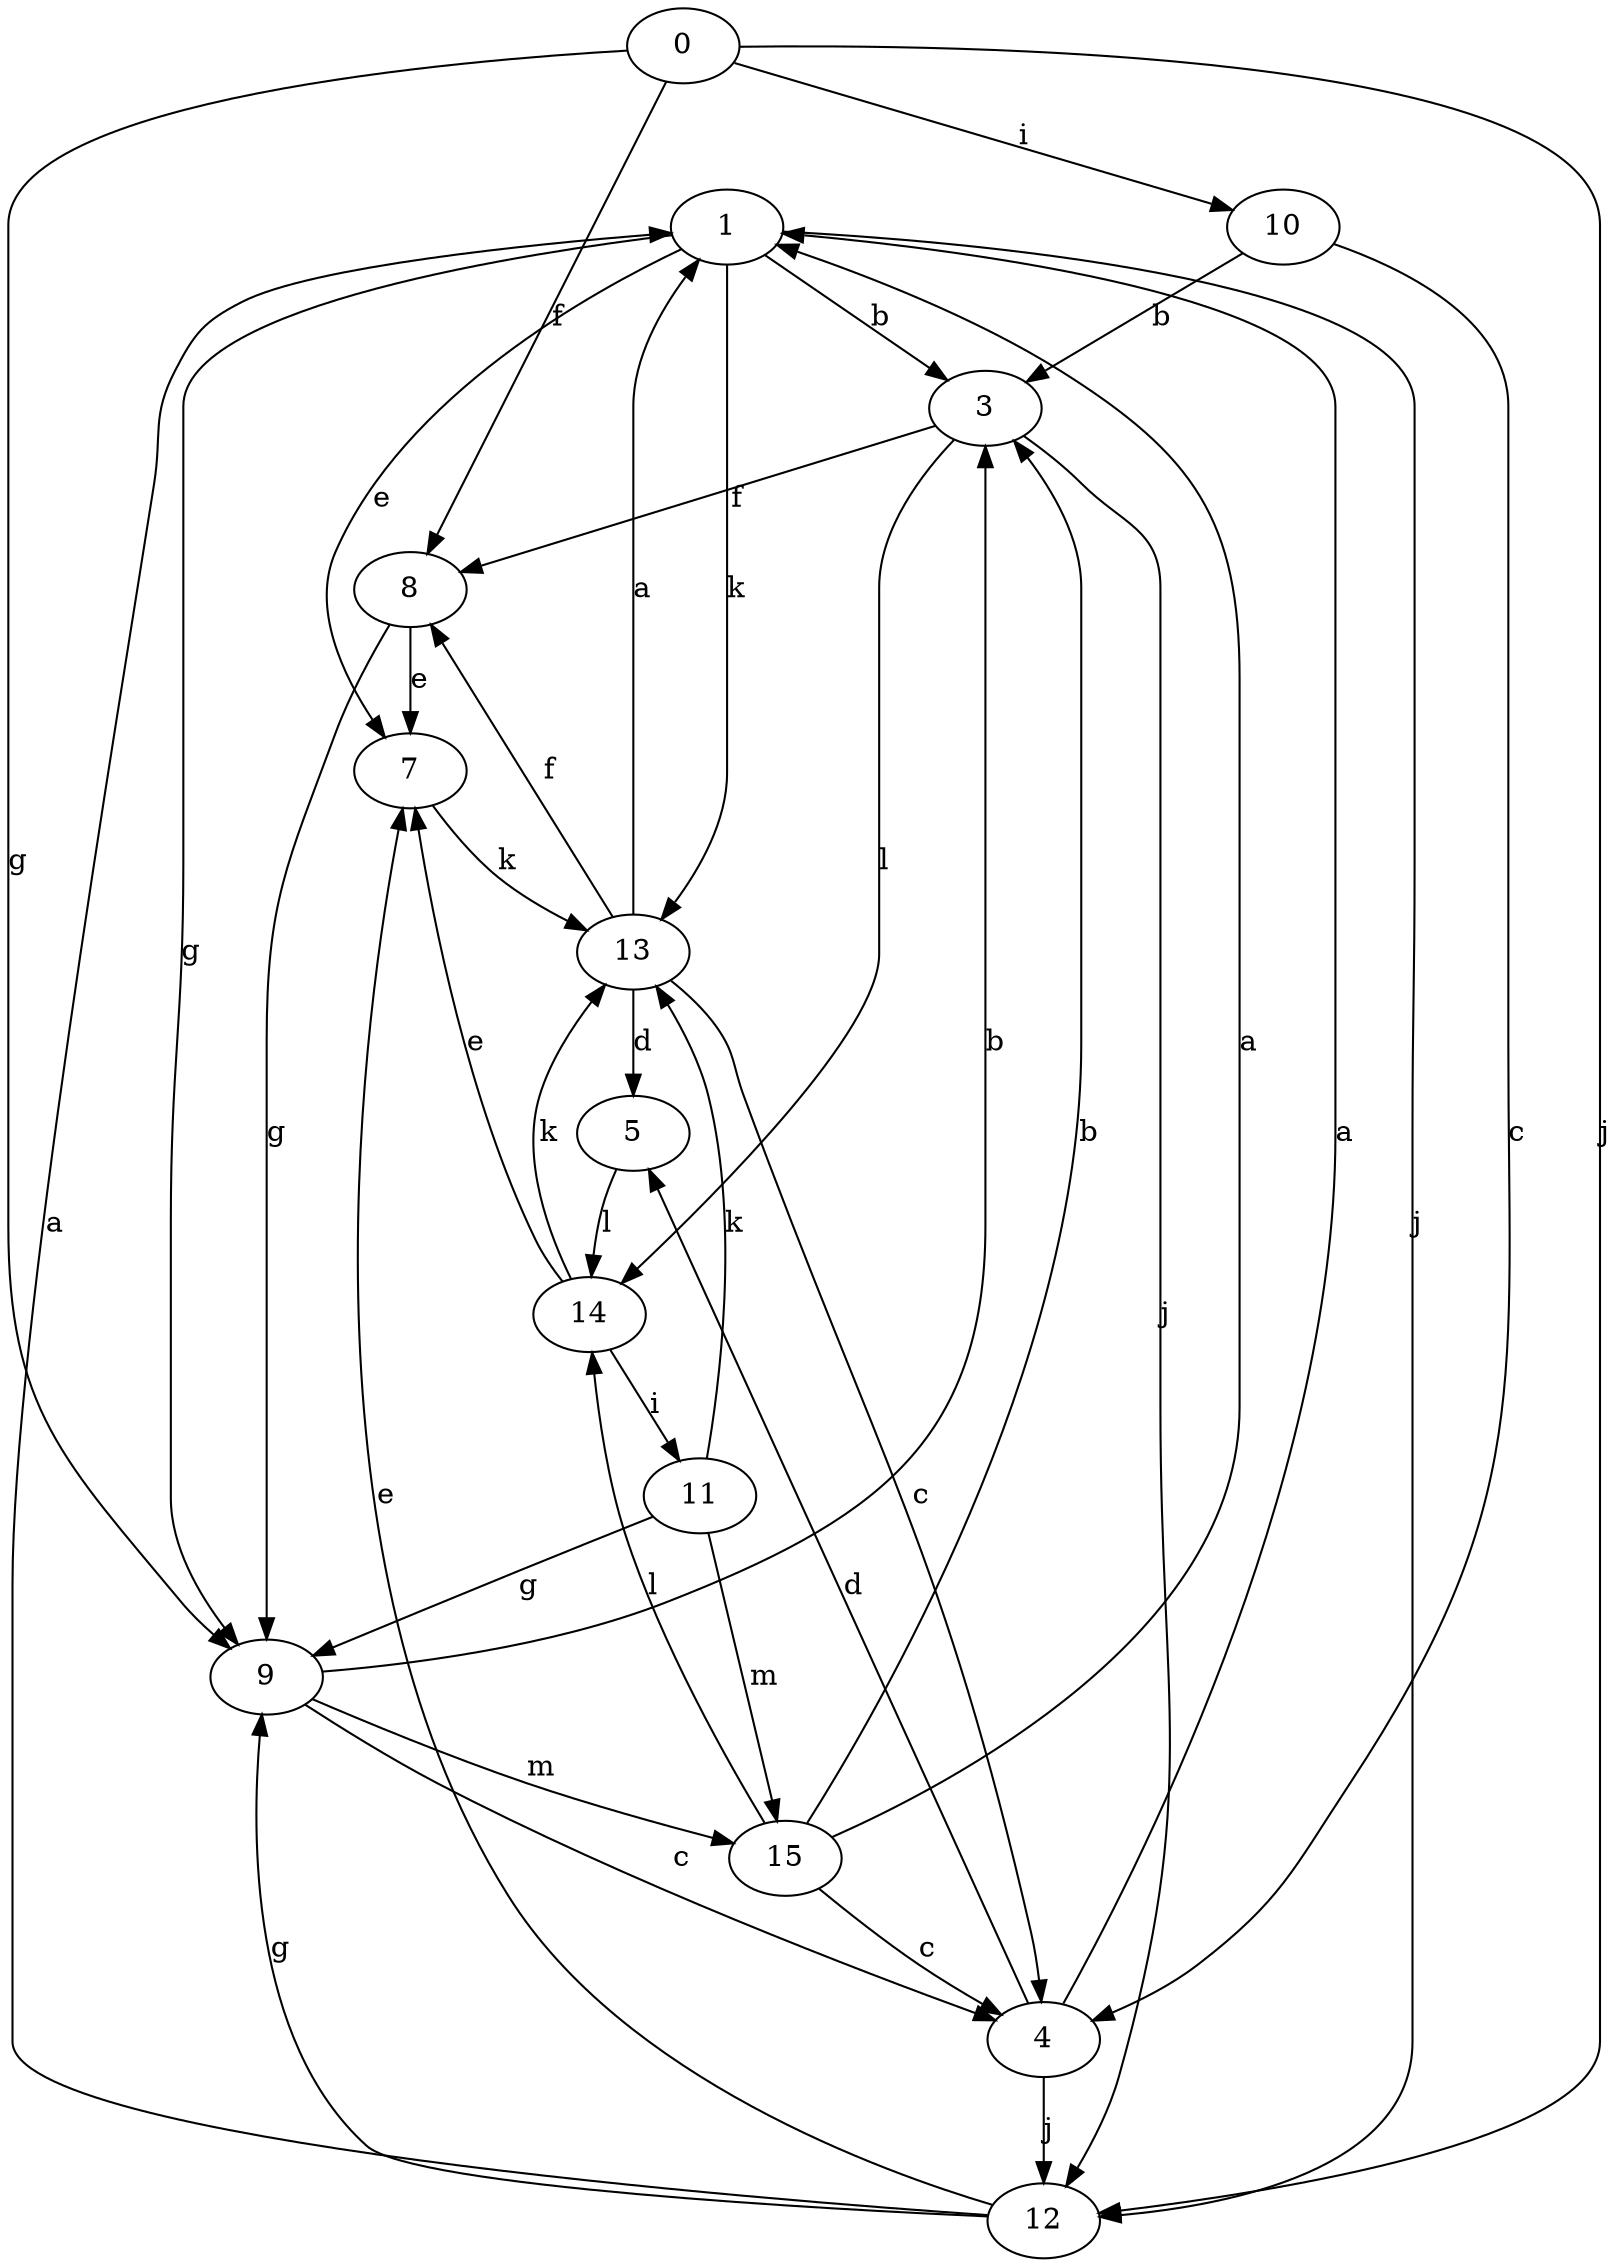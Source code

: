 strict digraph  {
1;
3;
4;
5;
7;
8;
9;
10;
11;
12;
13;
0;
14;
15;
1 -> 3  [label=b];
1 -> 7  [label=e];
1 -> 9  [label=g];
1 -> 12  [label=j];
1 -> 13  [label=k];
3 -> 8  [label=f];
3 -> 12  [label=j];
3 -> 14  [label=l];
4 -> 1  [label=a];
4 -> 5  [label=d];
4 -> 12  [label=j];
5 -> 14  [label=l];
7 -> 13  [label=k];
8 -> 7  [label=e];
8 -> 9  [label=g];
9 -> 3  [label=b];
9 -> 4  [label=c];
9 -> 15  [label=m];
10 -> 3  [label=b];
10 -> 4  [label=c];
11 -> 9  [label=g];
11 -> 13  [label=k];
11 -> 15  [label=m];
12 -> 1  [label=a];
12 -> 7  [label=e];
12 -> 9  [label=g];
13 -> 1  [label=a];
13 -> 4  [label=c];
13 -> 5  [label=d];
13 -> 8  [label=f];
0 -> 8  [label=f];
0 -> 9  [label=g];
0 -> 10  [label=i];
0 -> 12  [label=j];
14 -> 7  [label=e];
14 -> 11  [label=i];
14 -> 13  [label=k];
15 -> 1  [label=a];
15 -> 3  [label=b];
15 -> 4  [label=c];
15 -> 14  [label=l];
}
